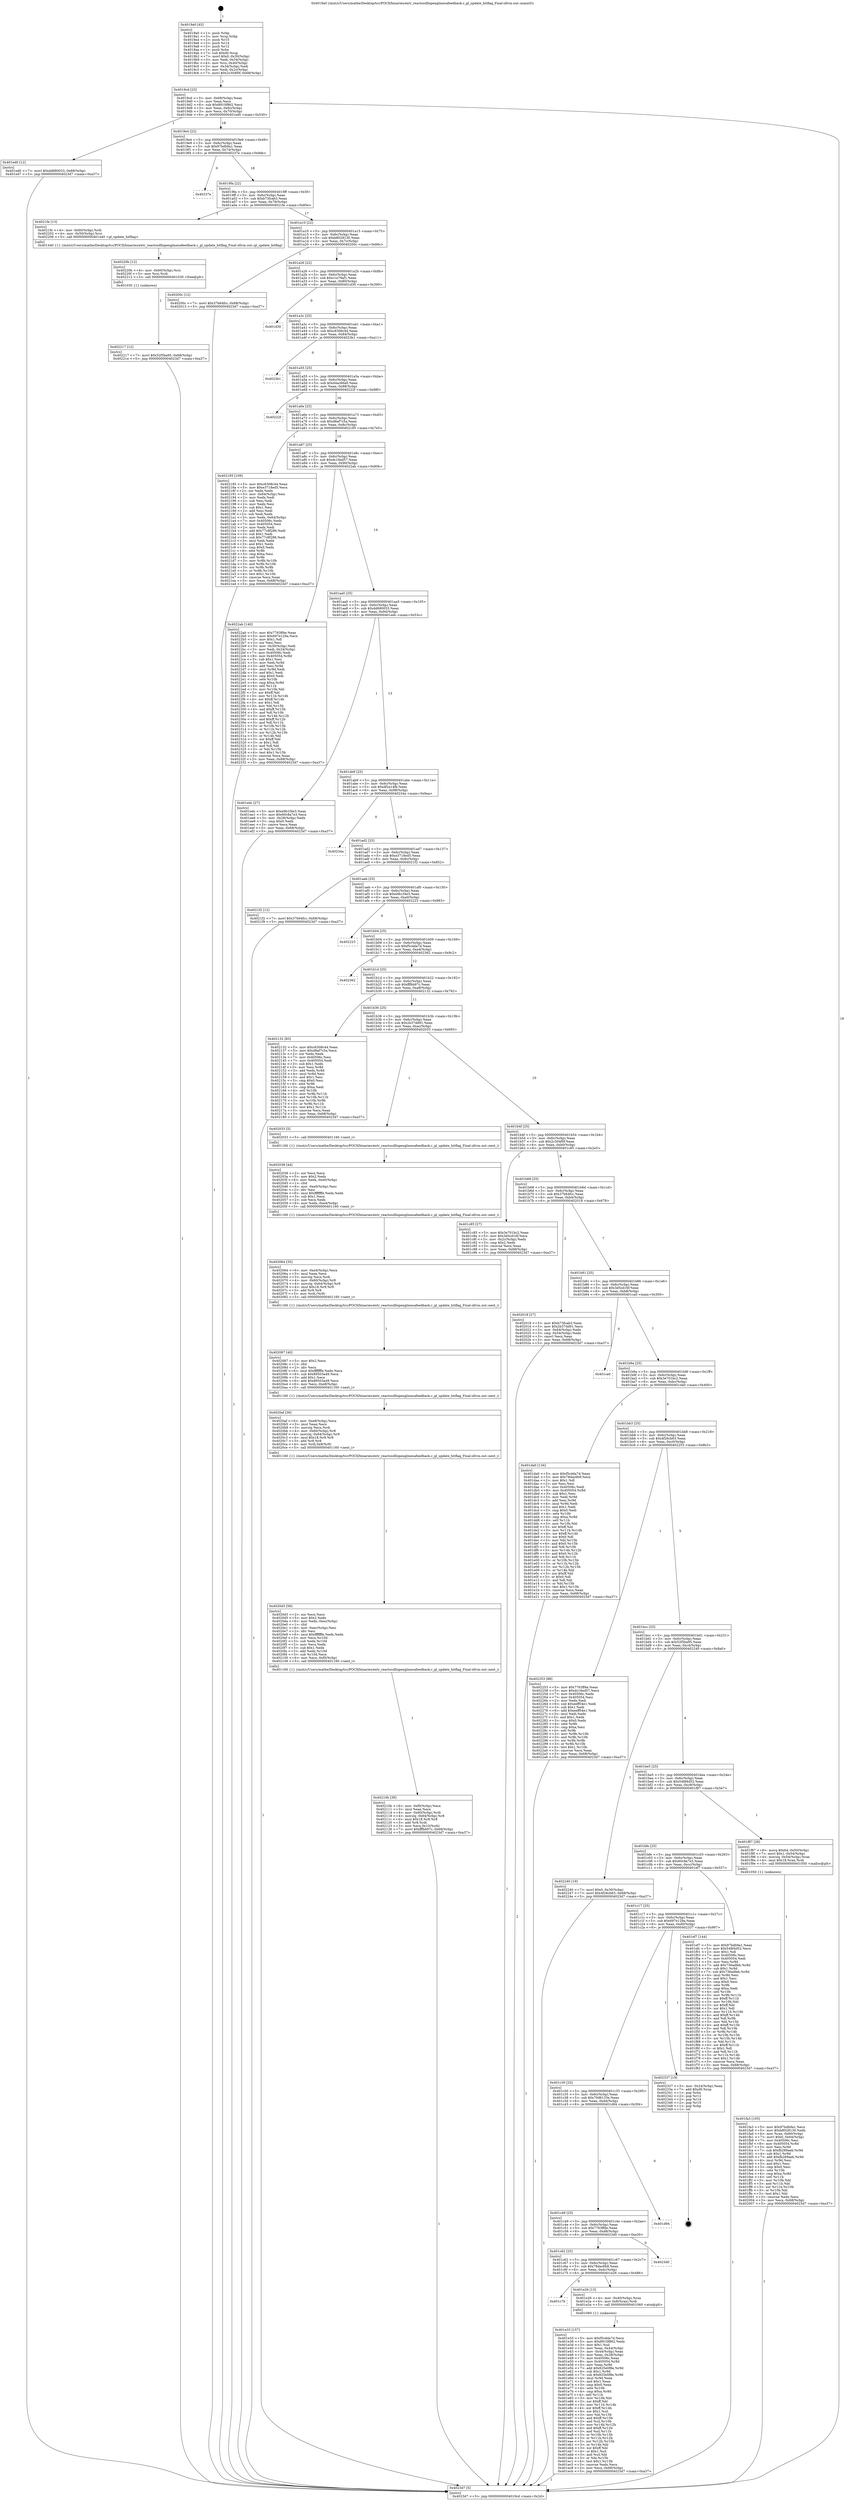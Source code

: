 digraph "0x4019a0" {
  label = "0x4019a0 (/mnt/c/Users/mathe/Desktop/tcc/POCII/binaries/extr_reactosdllopenglmesafeedback.c_gl_update_hitflag_Final-ollvm.out::main(0))"
  labelloc = "t"
  node[shape=record]

  Entry [label="",width=0.3,height=0.3,shape=circle,fillcolor=black,style=filled]
  "0x4019cd" [label="{
     0x4019cd [23]\l
     | [instrs]\l
     &nbsp;&nbsp;0x4019cd \<+3\>: mov -0x68(%rbp),%eax\l
     &nbsp;&nbsp;0x4019d0 \<+2\>: mov %eax,%ecx\l
     &nbsp;&nbsp;0x4019d2 \<+6\>: sub $0x8910f862,%ecx\l
     &nbsp;&nbsp;0x4019d8 \<+3\>: mov %eax,-0x6c(%rbp)\l
     &nbsp;&nbsp;0x4019db \<+3\>: mov %ecx,-0x70(%rbp)\l
     &nbsp;&nbsp;0x4019de \<+6\>: je 0000000000401ed0 \<main+0x530\>\l
  }"]
  "0x401ed0" [label="{
     0x401ed0 [12]\l
     | [instrs]\l
     &nbsp;&nbsp;0x401ed0 \<+7\>: movl $0xdd680033,-0x68(%rbp)\l
     &nbsp;&nbsp;0x401ed7 \<+5\>: jmp 00000000004023d7 \<main+0xa37\>\l
  }"]
  "0x4019e4" [label="{
     0x4019e4 [22]\l
     | [instrs]\l
     &nbsp;&nbsp;0x4019e4 \<+5\>: jmp 00000000004019e9 \<main+0x49\>\l
     &nbsp;&nbsp;0x4019e9 \<+3\>: mov -0x6c(%rbp),%eax\l
     &nbsp;&nbsp;0x4019ec \<+5\>: sub $0x97bdb9a1,%eax\l
     &nbsp;&nbsp;0x4019f1 \<+3\>: mov %eax,-0x74(%rbp)\l
     &nbsp;&nbsp;0x4019f4 \<+6\>: je 000000000040237e \<main+0x9de\>\l
  }"]
  Exit [label="",width=0.3,height=0.3,shape=circle,fillcolor=black,style=filled,peripheries=2]
  "0x40237e" [label="{
     0x40237e\l
  }", style=dashed]
  "0x4019fa" [label="{
     0x4019fa [22]\l
     | [instrs]\l
     &nbsp;&nbsp;0x4019fa \<+5\>: jmp 00000000004019ff \<main+0x5f\>\l
     &nbsp;&nbsp;0x4019ff \<+3\>: mov -0x6c(%rbp),%eax\l
     &nbsp;&nbsp;0x401a02 \<+5\>: sub $0xb73fcab3,%eax\l
     &nbsp;&nbsp;0x401a07 \<+3\>: mov %eax,-0x78(%rbp)\l
     &nbsp;&nbsp;0x401a0a \<+6\>: je 00000000004021fe \<main+0x85e\>\l
  }"]
  "0x402217" [label="{
     0x402217 [12]\l
     | [instrs]\l
     &nbsp;&nbsp;0x402217 \<+7\>: movl $0x52f5ba95,-0x68(%rbp)\l
     &nbsp;&nbsp;0x40221e \<+5\>: jmp 00000000004023d7 \<main+0xa37\>\l
  }"]
  "0x4021fe" [label="{
     0x4021fe [13]\l
     | [instrs]\l
     &nbsp;&nbsp;0x4021fe \<+4\>: mov -0x60(%rbp),%rdi\l
     &nbsp;&nbsp;0x402202 \<+4\>: mov -0x50(%rbp),%rsi\l
     &nbsp;&nbsp;0x402206 \<+5\>: call 0000000000401440 \<gl_update_hitflag\>\l
     | [calls]\l
     &nbsp;&nbsp;0x401440 \{1\} (/mnt/c/Users/mathe/Desktop/tcc/POCII/binaries/extr_reactosdllopenglmesafeedback.c_gl_update_hitflag_Final-ollvm.out::gl_update_hitflag)\l
  }"]
  "0x401a10" [label="{
     0x401a10 [22]\l
     | [instrs]\l
     &nbsp;&nbsp;0x401a10 \<+5\>: jmp 0000000000401a15 \<main+0x75\>\l
     &nbsp;&nbsp;0x401a15 \<+3\>: mov -0x6c(%rbp),%eax\l
     &nbsp;&nbsp;0x401a18 \<+5\>: sub $0xb8028130,%eax\l
     &nbsp;&nbsp;0x401a1d \<+3\>: mov %eax,-0x7c(%rbp)\l
     &nbsp;&nbsp;0x401a20 \<+6\>: je 000000000040200c \<main+0x66c\>\l
  }"]
  "0x40220b" [label="{
     0x40220b [12]\l
     | [instrs]\l
     &nbsp;&nbsp;0x40220b \<+4\>: mov -0x60(%rbp),%rsi\l
     &nbsp;&nbsp;0x40220f \<+3\>: mov %rsi,%rdi\l
     &nbsp;&nbsp;0x402212 \<+5\>: call 0000000000401030 \<free@plt\>\l
     | [calls]\l
     &nbsp;&nbsp;0x401030 \{1\} (unknown)\l
  }"]
  "0x40200c" [label="{
     0x40200c [12]\l
     | [instrs]\l
     &nbsp;&nbsp;0x40200c \<+7\>: movl $0x37b64fcc,-0x68(%rbp)\l
     &nbsp;&nbsp;0x402013 \<+5\>: jmp 00000000004023d7 \<main+0xa37\>\l
  }"]
  "0x401a26" [label="{
     0x401a26 [22]\l
     | [instrs]\l
     &nbsp;&nbsp;0x401a26 \<+5\>: jmp 0000000000401a2b \<main+0x8b\>\l
     &nbsp;&nbsp;0x401a2b \<+3\>: mov -0x6c(%rbp),%eax\l
     &nbsp;&nbsp;0x401a2e \<+5\>: sub $0xc1a79af1,%eax\l
     &nbsp;&nbsp;0x401a33 \<+3\>: mov %eax,-0x80(%rbp)\l
     &nbsp;&nbsp;0x401a36 \<+6\>: je 0000000000401d30 \<main+0x390\>\l
  }"]
  "0x40210b" [label="{
     0x40210b [39]\l
     | [instrs]\l
     &nbsp;&nbsp;0x40210b \<+6\>: mov -0xf0(%rbp),%ecx\l
     &nbsp;&nbsp;0x402111 \<+3\>: imul %eax,%ecx\l
     &nbsp;&nbsp;0x402114 \<+4\>: mov -0x60(%rbp),%rdi\l
     &nbsp;&nbsp;0x402118 \<+4\>: movslq -0x64(%rbp),%r8\l
     &nbsp;&nbsp;0x40211c \<+4\>: imul $0x18,%r8,%r8\l
     &nbsp;&nbsp;0x402120 \<+3\>: add %r8,%rdi\l
     &nbsp;&nbsp;0x402123 \<+3\>: mov %ecx,0x10(%rdi)\l
     &nbsp;&nbsp;0x402126 \<+7\>: movl $0xfffbb97c,-0x68(%rbp)\l
     &nbsp;&nbsp;0x40212d \<+5\>: jmp 00000000004023d7 \<main+0xa37\>\l
  }"]
  "0x401d30" [label="{
     0x401d30\l
  }", style=dashed]
  "0x401a3c" [label="{
     0x401a3c [25]\l
     | [instrs]\l
     &nbsp;&nbsp;0x401a3c \<+5\>: jmp 0000000000401a41 \<main+0xa1\>\l
     &nbsp;&nbsp;0x401a41 \<+3\>: mov -0x6c(%rbp),%eax\l
     &nbsp;&nbsp;0x401a44 \<+5\>: sub $0xc6308c44,%eax\l
     &nbsp;&nbsp;0x401a49 \<+6\>: mov %eax,-0x84(%rbp)\l
     &nbsp;&nbsp;0x401a4f \<+6\>: je 00000000004023b1 \<main+0xa11\>\l
  }"]
  "0x4020d3" [label="{
     0x4020d3 [56]\l
     | [instrs]\l
     &nbsp;&nbsp;0x4020d3 \<+2\>: xor %ecx,%ecx\l
     &nbsp;&nbsp;0x4020d5 \<+5\>: mov $0x2,%edx\l
     &nbsp;&nbsp;0x4020da \<+6\>: mov %edx,-0xec(%rbp)\l
     &nbsp;&nbsp;0x4020e0 \<+1\>: cltd\l
     &nbsp;&nbsp;0x4020e1 \<+6\>: mov -0xec(%rbp),%esi\l
     &nbsp;&nbsp;0x4020e7 \<+2\>: idiv %esi\l
     &nbsp;&nbsp;0x4020e9 \<+6\>: imul $0xfffffffe,%edx,%edx\l
     &nbsp;&nbsp;0x4020ef \<+3\>: mov %ecx,%r10d\l
     &nbsp;&nbsp;0x4020f2 \<+3\>: sub %edx,%r10d\l
     &nbsp;&nbsp;0x4020f5 \<+2\>: mov %ecx,%edx\l
     &nbsp;&nbsp;0x4020f7 \<+3\>: sub $0x1,%edx\l
     &nbsp;&nbsp;0x4020fa \<+3\>: add %edx,%r10d\l
     &nbsp;&nbsp;0x4020fd \<+3\>: sub %r10d,%ecx\l
     &nbsp;&nbsp;0x402100 \<+6\>: mov %ecx,-0xf0(%rbp)\l
     &nbsp;&nbsp;0x402106 \<+5\>: call 0000000000401160 \<next_i\>\l
     | [calls]\l
     &nbsp;&nbsp;0x401160 \{1\} (/mnt/c/Users/mathe/Desktop/tcc/POCII/binaries/extr_reactosdllopenglmesafeedback.c_gl_update_hitflag_Final-ollvm.out::next_i)\l
  }"]
  "0x4023b1" [label="{
     0x4023b1\l
  }", style=dashed]
  "0x401a55" [label="{
     0x401a55 [25]\l
     | [instrs]\l
     &nbsp;&nbsp;0x401a55 \<+5\>: jmp 0000000000401a5a \<main+0xba\>\l
     &nbsp;&nbsp;0x401a5a \<+3\>: mov -0x6c(%rbp),%eax\l
     &nbsp;&nbsp;0x401a5d \<+5\>: sub $0xd4ac66a9,%eax\l
     &nbsp;&nbsp;0x401a62 \<+6\>: mov %eax,-0x88(%rbp)\l
     &nbsp;&nbsp;0x401a68 \<+6\>: je 000000000040222f \<main+0x88f\>\l
  }"]
  "0x4020af" [label="{
     0x4020af [36]\l
     | [instrs]\l
     &nbsp;&nbsp;0x4020af \<+6\>: mov -0xe8(%rbp),%ecx\l
     &nbsp;&nbsp;0x4020b5 \<+3\>: imul %eax,%ecx\l
     &nbsp;&nbsp;0x4020b8 \<+3\>: movslq %ecx,%rdi\l
     &nbsp;&nbsp;0x4020bb \<+4\>: mov -0x60(%rbp),%r8\l
     &nbsp;&nbsp;0x4020bf \<+4\>: movslq -0x64(%rbp),%r9\l
     &nbsp;&nbsp;0x4020c3 \<+4\>: imul $0x18,%r9,%r9\l
     &nbsp;&nbsp;0x4020c7 \<+3\>: add %r9,%r8\l
     &nbsp;&nbsp;0x4020ca \<+4\>: mov %rdi,0x8(%r8)\l
     &nbsp;&nbsp;0x4020ce \<+5\>: call 0000000000401160 \<next_i\>\l
     | [calls]\l
     &nbsp;&nbsp;0x401160 \{1\} (/mnt/c/Users/mathe/Desktop/tcc/POCII/binaries/extr_reactosdllopenglmesafeedback.c_gl_update_hitflag_Final-ollvm.out::next_i)\l
  }"]
  "0x40222f" [label="{
     0x40222f\l
  }", style=dashed]
  "0x401a6e" [label="{
     0x401a6e [25]\l
     | [instrs]\l
     &nbsp;&nbsp;0x401a6e \<+5\>: jmp 0000000000401a73 \<main+0xd3\>\l
     &nbsp;&nbsp;0x401a73 \<+3\>: mov -0x6c(%rbp),%eax\l
     &nbsp;&nbsp;0x401a76 \<+5\>: sub $0xd8af7c5a,%eax\l
     &nbsp;&nbsp;0x401a7b \<+6\>: mov %eax,-0x8c(%rbp)\l
     &nbsp;&nbsp;0x401a81 \<+6\>: je 0000000000402185 \<main+0x7e5\>\l
  }"]
  "0x402087" [label="{
     0x402087 [40]\l
     | [instrs]\l
     &nbsp;&nbsp;0x402087 \<+5\>: mov $0x2,%ecx\l
     &nbsp;&nbsp;0x40208c \<+1\>: cltd\l
     &nbsp;&nbsp;0x40208d \<+2\>: idiv %ecx\l
     &nbsp;&nbsp;0x40208f \<+6\>: imul $0xfffffffe,%edx,%ecx\l
     &nbsp;&nbsp;0x402095 \<+6\>: sub $0x89503a49,%ecx\l
     &nbsp;&nbsp;0x40209b \<+3\>: add $0x1,%ecx\l
     &nbsp;&nbsp;0x40209e \<+6\>: add $0x89503a49,%ecx\l
     &nbsp;&nbsp;0x4020a4 \<+6\>: mov %ecx,-0xe8(%rbp)\l
     &nbsp;&nbsp;0x4020aa \<+5\>: call 0000000000401160 \<next_i\>\l
     | [calls]\l
     &nbsp;&nbsp;0x401160 \{1\} (/mnt/c/Users/mathe/Desktop/tcc/POCII/binaries/extr_reactosdllopenglmesafeedback.c_gl_update_hitflag_Final-ollvm.out::next_i)\l
  }"]
  "0x402185" [label="{
     0x402185 [109]\l
     | [instrs]\l
     &nbsp;&nbsp;0x402185 \<+5\>: mov $0xc6308c44,%eax\l
     &nbsp;&nbsp;0x40218a \<+5\>: mov $0xe3718ed5,%ecx\l
     &nbsp;&nbsp;0x40218f \<+2\>: xor %edx,%edx\l
     &nbsp;&nbsp;0x402191 \<+3\>: mov -0x64(%rbp),%esi\l
     &nbsp;&nbsp;0x402194 \<+2\>: mov %edx,%edi\l
     &nbsp;&nbsp;0x402196 \<+2\>: sub %esi,%edi\l
     &nbsp;&nbsp;0x402198 \<+2\>: mov %edx,%esi\l
     &nbsp;&nbsp;0x40219a \<+3\>: sub $0x1,%esi\l
     &nbsp;&nbsp;0x40219d \<+2\>: add %esi,%edi\l
     &nbsp;&nbsp;0x40219f \<+2\>: sub %edi,%edx\l
     &nbsp;&nbsp;0x4021a1 \<+3\>: mov %edx,-0x64(%rbp)\l
     &nbsp;&nbsp;0x4021a4 \<+7\>: mov 0x40506c,%edx\l
     &nbsp;&nbsp;0x4021ab \<+7\>: mov 0x405054,%esi\l
     &nbsp;&nbsp;0x4021b2 \<+2\>: mov %edx,%edi\l
     &nbsp;&nbsp;0x4021b4 \<+6\>: add $0x77c8f286,%edi\l
     &nbsp;&nbsp;0x4021ba \<+3\>: sub $0x1,%edi\l
     &nbsp;&nbsp;0x4021bd \<+6\>: sub $0x77c8f286,%edi\l
     &nbsp;&nbsp;0x4021c3 \<+3\>: imul %edi,%edx\l
     &nbsp;&nbsp;0x4021c6 \<+3\>: and $0x1,%edx\l
     &nbsp;&nbsp;0x4021c9 \<+3\>: cmp $0x0,%edx\l
     &nbsp;&nbsp;0x4021cc \<+4\>: sete %r8b\l
     &nbsp;&nbsp;0x4021d0 \<+3\>: cmp $0xa,%esi\l
     &nbsp;&nbsp;0x4021d3 \<+4\>: setl %r9b\l
     &nbsp;&nbsp;0x4021d7 \<+3\>: mov %r8b,%r10b\l
     &nbsp;&nbsp;0x4021da \<+3\>: and %r9b,%r10b\l
     &nbsp;&nbsp;0x4021dd \<+3\>: xor %r9b,%r8b\l
     &nbsp;&nbsp;0x4021e0 \<+3\>: or %r8b,%r10b\l
     &nbsp;&nbsp;0x4021e3 \<+4\>: test $0x1,%r10b\l
     &nbsp;&nbsp;0x4021e7 \<+3\>: cmovne %ecx,%eax\l
     &nbsp;&nbsp;0x4021ea \<+3\>: mov %eax,-0x68(%rbp)\l
     &nbsp;&nbsp;0x4021ed \<+5\>: jmp 00000000004023d7 \<main+0xa37\>\l
  }"]
  "0x401a87" [label="{
     0x401a87 [25]\l
     | [instrs]\l
     &nbsp;&nbsp;0x401a87 \<+5\>: jmp 0000000000401a8c \<main+0xec\>\l
     &nbsp;&nbsp;0x401a8c \<+3\>: mov -0x6c(%rbp),%eax\l
     &nbsp;&nbsp;0x401a8f \<+5\>: sub $0xdc16ed57,%eax\l
     &nbsp;&nbsp;0x401a94 \<+6\>: mov %eax,-0x90(%rbp)\l
     &nbsp;&nbsp;0x401a9a \<+6\>: je 00000000004022ab \<main+0x90b\>\l
  }"]
  "0x402064" [label="{
     0x402064 [35]\l
     | [instrs]\l
     &nbsp;&nbsp;0x402064 \<+6\>: mov -0xe4(%rbp),%ecx\l
     &nbsp;&nbsp;0x40206a \<+3\>: imul %eax,%ecx\l
     &nbsp;&nbsp;0x40206d \<+3\>: movslq %ecx,%rdi\l
     &nbsp;&nbsp;0x402070 \<+4\>: mov -0x60(%rbp),%r8\l
     &nbsp;&nbsp;0x402074 \<+4\>: movslq -0x64(%rbp),%r9\l
     &nbsp;&nbsp;0x402078 \<+4\>: imul $0x18,%r9,%r9\l
     &nbsp;&nbsp;0x40207c \<+3\>: add %r9,%r8\l
     &nbsp;&nbsp;0x40207f \<+3\>: mov %rdi,(%r8)\l
     &nbsp;&nbsp;0x402082 \<+5\>: call 0000000000401160 \<next_i\>\l
     | [calls]\l
     &nbsp;&nbsp;0x401160 \{1\} (/mnt/c/Users/mathe/Desktop/tcc/POCII/binaries/extr_reactosdllopenglmesafeedback.c_gl_update_hitflag_Final-ollvm.out::next_i)\l
  }"]
  "0x4022ab" [label="{
     0x4022ab [140]\l
     | [instrs]\l
     &nbsp;&nbsp;0x4022ab \<+5\>: mov $0x7763ff4e,%eax\l
     &nbsp;&nbsp;0x4022b0 \<+5\>: mov $0x697e129a,%ecx\l
     &nbsp;&nbsp;0x4022b5 \<+2\>: mov $0x1,%dl\l
     &nbsp;&nbsp;0x4022b7 \<+2\>: xor %esi,%esi\l
     &nbsp;&nbsp;0x4022b9 \<+3\>: mov -0x30(%rbp),%edi\l
     &nbsp;&nbsp;0x4022bc \<+3\>: mov %edi,-0x24(%rbp)\l
     &nbsp;&nbsp;0x4022bf \<+7\>: mov 0x40506c,%edi\l
     &nbsp;&nbsp;0x4022c6 \<+8\>: mov 0x405054,%r8d\l
     &nbsp;&nbsp;0x4022ce \<+3\>: sub $0x1,%esi\l
     &nbsp;&nbsp;0x4022d1 \<+3\>: mov %edi,%r9d\l
     &nbsp;&nbsp;0x4022d4 \<+3\>: add %esi,%r9d\l
     &nbsp;&nbsp;0x4022d7 \<+4\>: imul %r9d,%edi\l
     &nbsp;&nbsp;0x4022db \<+3\>: and $0x1,%edi\l
     &nbsp;&nbsp;0x4022de \<+3\>: cmp $0x0,%edi\l
     &nbsp;&nbsp;0x4022e1 \<+4\>: sete %r10b\l
     &nbsp;&nbsp;0x4022e5 \<+4\>: cmp $0xa,%r8d\l
     &nbsp;&nbsp;0x4022e9 \<+4\>: setl %r11b\l
     &nbsp;&nbsp;0x4022ed \<+3\>: mov %r10b,%bl\l
     &nbsp;&nbsp;0x4022f0 \<+3\>: xor $0xff,%bl\l
     &nbsp;&nbsp;0x4022f3 \<+3\>: mov %r11b,%r14b\l
     &nbsp;&nbsp;0x4022f6 \<+4\>: xor $0xff,%r14b\l
     &nbsp;&nbsp;0x4022fa \<+3\>: xor $0x1,%dl\l
     &nbsp;&nbsp;0x4022fd \<+3\>: mov %bl,%r15b\l
     &nbsp;&nbsp;0x402300 \<+4\>: and $0xff,%r15b\l
     &nbsp;&nbsp;0x402304 \<+3\>: and %dl,%r10b\l
     &nbsp;&nbsp;0x402307 \<+3\>: mov %r14b,%r12b\l
     &nbsp;&nbsp;0x40230a \<+4\>: and $0xff,%r12b\l
     &nbsp;&nbsp;0x40230e \<+3\>: and %dl,%r11b\l
     &nbsp;&nbsp;0x402311 \<+3\>: or %r10b,%r15b\l
     &nbsp;&nbsp;0x402314 \<+3\>: or %r11b,%r12b\l
     &nbsp;&nbsp;0x402317 \<+3\>: xor %r12b,%r15b\l
     &nbsp;&nbsp;0x40231a \<+3\>: or %r14b,%bl\l
     &nbsp;&nbsp;0x40231d \<+3\>: xor $0xff,%bl\l
     &nbsp;&nbsp;0x402320 \<+3\>: or $0x1,%dl\l
     &nbsp;&nbsp;0x402323 \<+2\>: and %dl,%bl\l
     &nbsp;&nbsp;0x402325 \<+3\>: or %bl,%r15b\l
     &nbsp;&nbsp;0x402328 \<+4\>: test $0x1,%r15b\l
     &nbsp;&nbsp;0x40232c \<+3\>: cmovne %ecx,%eax\l
     &nbsp;&nbsp;0x40232f \<+3\>: mov %eax,-0x68(%rbp)\l
     &nbsp;&nbsp;0x402332 \<+5\>: jmp 00000000004023d7 \<main+0xa37\>\l
  }"]
  "0x401aa0" [label="{
     0x401aa0 [25]\l
     | [instrs]\l
     &nbsp;&nbsp;0x401aa0 \<+5\>: jmp 0000000000401aa5 \<main+0x105\>\l
     &nbsp;&nbsp;0x401aa5 \<+3\>: mov -0x6c(%rbp),%eax\l
     &nbsp;&nbsp;0x401aa8 \<+5\>: sub $0xdd680033,%eax\l
     &nbsp;&nbsp;0x401aad \<+6\>: mov %eax,-0x94(%rbp)\l
     &nbsp;&nbsp;0x401ab3 \<+6\>: je 0000000000401edc \<main+0x53c\>\l
  }"]
  "0x402038" [label="{
     0x402038 [44]\l
     | [instrs]\l
     &nbsp;&nbsp;0x402038 \<+2\>: xor %ecx,%ecx\l
     &nbsp;&nbsp;0x40203a \<+5\>: mov $0x2,%edx\l
     &nbsp;&nbsp;0x40203f \<+6\>: mov %edx,-0xe0(%rbp)\l
     &nbsp;&nbsp;0x402045 \<+1\>: cltd\l
     &nbsp;&nbsp;0x402046 \<+6\>: mov -0xe0(%rbp),%esi\l
     &nbsp;&nbsp;0x40204c \<+2\>: idiv %esi\l
     &nbsp;&nbsp;0x40204e \<+6\>: imul $0xfffffffe,%edx,%edx\l
     &nbsp;&nbsp;0x402054 \<+3\>: sub $0x1,%ecx\l
     &nbsp;&nbsp;0x402057 \<+2\>: sub %ecx,%edx\l
     &nbsp;&nbsp;0x402059 \<+6\>: mov %edx,-0xe4(%rbp)\l
     &nbsp;&nbsp;0x40205f \<+5\>: call 0000000000401160 \<next_i\>\l
     | [calls]\l
     &nbsp;&nbsp;0x401160 \{1\} (/mnt/c/Users/mathe/Desktop/tcc/POCII/binaries/extr_reactosdllopenglmesafeedback.c_gl_update_hitflag_Final-ollvm.out::next_i)\l
  }"]
  "0x401edc" [label="{
     0x401edc [27]\l
     | [instrs]\l
     &nbsp;&nbsp;0x401edc \<+5\>: mov $0xe9b1f4e3,%eax\l
     &nbsp;&nbsp;0x401ee1 \<+5\>: mov $0x60c8a7e3,%ecx\l
     &nbsp;&nbsp;0x401ee6 \<+3\>: mov -0x28(%rbp),%edx\l
     &nbsp;&nbsp;0x401ee9 \<+3\>: cmp $0x0,%edx\l
     &nbsp;&nbsp;0x401eec \<+3\>: cmove %ecx,%eax\l
     &nbsp;&nbsp;0x401eef \<+3\>: mov %eax,-0x68(%rbp)\l
     &nbsp;&nbsp;0x401ef2 \<+5\>: jmp 00000000004023d7 \<main+0xa37\>\l
  }"]
  "0x401ab9" [label="{
     0x401ab9 [25]\l
     | [instrs]\l
     &nbsp;&nbsp;0x401ab9 \<+5\>: jmp 0000000000401abe \<main+0x11e\>\l
     &nbsp;&nbsp;0x401abe \<+3\>: mov -0x6c(%rbp),%eax\l
     &nbsp;&nbsp;0x401ac1 \<+5\>: sub $0xdf2a14fb,%eax\l
     &nbsp;&nbsp;0x401ac6 \<+6\>: mov %eax,-0x98(%rbp)\l
     &nbsp;&nbsp;0x401acc \<+6\>: je 000000000040234a \<main+0x9aa\>\l
  }"]
  "0x401fa3" [label="{
     0x401fa3 [105]\l
     | [instrs]\l
     &nbsp;&nbsp;0x401fa3 \<+5\>: mov $0x97bdb9a1,%ecx\l
     &nbsp;&nbsp;0x401fa8 \<+5\>: mov $0xb8028130,%edx\l
     &nbsp;&nbsp;0x401fad \<+4\>: mov %rax,-0x60(%rbp)\l
     &nbsp;&nbsp;0x401fb1 \<+7\>: movl $0x0,-0x64(%rbp)\l
     &nbsp;&nbsp;0x401fb8 \<+7\>: mov 0x40506c,%esi\l
     &nbsp;&nbsp;0x401fbf \<+8\>: mov 0x405054,%r8d\l
     &nbsp;&nbsp;0x401fc7 \<+3\>: mov %esi,%r9d\l
     &nbsp;&nbsp;0x401fca \<+7\>: sub $0xfb289aeb,%r9d\l
     &nbsp;&nbsp;0x401fd1 \<+4\>: sub $0x1,%r9d\l
     &nbsp;&nbsp;0x401fd5 \<+7\>: add $0xfb289aeb,%r9d\l
     &nbsp;&nbsp;0x401fdc \<+4\>: imul %r9d,%esi\l
     &nbsp;&nbsp;0x401fe0 \<+3\>: and $0x1,%esi\l
     &nbsp;&nbsp;0x401fe3 \<+3\>: cmp $0x0,%esi\l
     &nbsp;&nbsp;0x401fe6 \<+4\>: sete %r10b\l
     &nbsp;&nbsp;0x401fea \<+4\>: cmp $0xa,%r8d\l
     &nbsp;&nbsp;0x401fee \<+4\>: setl %r11b\l
     &nbsp;&nbsp;0x401ff2 \<+3\>: mov %r10b,%bl\l
     &nbsp;&nbsp;0x401ff5 \<+3\>: and %r11b,%bl\l
     &nbsp;&nbsp;0x401ff8 \<+3\>: xor %r11b,%r10b\l
     &nbsp;&nbsp;0x401ffb \<+3\>: or %r10b,%bl\l
     &nbsp;&nbsp;0x401ffe \<+3\>: test $0x1,%bl\l
     &nbsp;&nbsp;0x402001 \<+3\>: cmovne %edx,%ecx\l
     &nbsp;&nbsp;0x402004 \<+3\>: mov %ecx,-0x68(%rbp)\l
     &nbsp;&nbsp;0x402007 \<+5\>: jmp 00000000004023d7 \<main+0xa37\>\l
  }"]
  "0x40234a" [label="{
     0x40234a\l
  }", style=dashed]
  "0x401ad2" [label="{
     0x401ad2 [25]\l
     | [instrs]\l
     &nbsp;&nbsp;0x401ad2 \<+5\>: jmp 0000000000401ad7 \<main+0x137\>\l
     &nbsp;&nbsp;0x401ad7 \<+3\>: mov -0x6c(%rbp),%eax\l
     &nbsp;&nbsp;0x401ada \<+5\>: sub $0xe3718ed5,%eax\l
     &nbsp;&nbsp;0x401adf \<+6\>: mov %eax,-0x9c(%rbp)\l
     &nbsp;&nbsp;0x401ae5 \<+6\>: je 00000000004021f2 \<main+0x852\>\l
  }"]
  "0x401e33" [label="{
     0x401e33 [157]\l
     | [instrs]\l
     &nbsp;&nbsp;0x401e33 \<+5\>: mov $0xf5cdda7d,%ecx\l
     &nbsp;&nbsp;0x401e38 \<+5\>: mov $0x8910f862,%edx\l
     &nbsp;&nbsp;0x401e3d \<+3\>: mov $0x1,%sil\l
     &nbsp;&nbsp;0x401e40 \<+3\>: mov %eax,-0x44(%rbp)\l
     &nbsp;&nbsp;0x401e43 \<+3\>: mov -0x44(%rbp),%eax\l
     &nbsp;&nbsp;0x401e46 \<+3\>: mov %eax,-0x28(%rbp)\l
     &nbsp;&nbsp;0x401e49 \<+7\>: mov 0x40506c,%eax\l
     &nbsp;&nbsp;0x401e50 \<+8\>: mov 0x405054,%r8d\l
     &nbsp;&nbsp;0x401e58 \<+3\>: mov %eax,%r9d\l
     &nbsp;&nbsp;0x401e5b \<+7\>: add $0x825e0f8e,%r9d\l
     &nbsp;&nbsp;0x401e62 \<+4\>: sub $0x1,%r9d\l
     &nbsp;&nbsp;0x401e66 \<+7\>: sub $0x825e0f8e,%r9d\l
     &nbsp;&nbsp;0x401e6d \<+4\>: imul %r9d,%eax\l
     &nbsp;&nbsp;0x401e71 \<+3\>: and $0x1,%eax\l
     &nbsp;&nbsp;0x401e74 \<+3\>: cmp $0x0,%eax\l
     &nbsp;&nbsp;0x401e77 \<+4\>: sete %r10b\l
     &nbsp;&nbsp;0x401e7b \<+4\>: cmp $0xa,%r8d\l
     &nbsp;&nbsp;0x401e7f \<+4\>: setl %r11b\l
     &nbsp;&nbsp;0x401e83 \<+3\>: mov %r10b,%bl\l
     &nbsp;&nbsp;0x401e86 \<+3\>: xor $0xff,%bl\l
     &nbsp;&nbsp;0x401e89 \<+3\>: mov %r11b,%r14b\l
     &nbsp;&nbsp;0x401e8c \<+4\>: xor $0xff,%r14b\l
     &nbsp;&nbsp;0x401e90 \<+4\>: xor $0x1,%sil\l
     &nbsp;&nbsp;0x401e94 \<+3\>: mov %bl,%r15b\l
     &nbsp;&nbsp;0x401e97 \<+4\>: and $0xff,%r15b\l
     &nbsp;&nbsp;0x401e9b \<+3\>: and %sil,%r10b\l
     &nbsp;&nbsp;0x401e9e \<+3\>: mov %r14b,%r12b\l
     &nbsp;&nbsp;0x401ea1 \<+4\>: and $0xff,%r12b\l
     &nbsp;&nbsp;0x401ea5 \<+3\>: and %sil,%r11b\l
     &nbsp;&nbsp;0x401ea8 \<+3\>: or %r10b,%r15b\l
     &nbsp;&nbsp;0x401eab \<+3\>: or %r11b,%r12b\l
     &nbsp;&nbsp;0x401eae \<+3\>: xor %r12b,%r15b\l
     &nbsp;&nbsp;0x401eb1 \<+3\>: or %r14b,%bl\l
     &nbsp;&nbsp;0x401eb4 \<+3\>: xor $0xff,%bl\l
     &nbsp;&nbsp;0x401eb7 \<+4\>: or $0x1,%sil\l
     &nbsp;&nbsp;0x401ebb \<+3\>: and %sil,%bl\l
     &nbsp;&nbsp;0x401ebe \<+3\>: or %bl,%r15b\l
     &nbsp;&nbsp;0x401ec1 \<+4\>: test $0x1,%r15b\l
     &nbsp;&nbsp;0x401ec5 \<+3\>: cmovne %edx,%ecx\l
     &nbsp;&nbsp;0x401ec8 \<+3\>: mov %ecx,-0x68(%rbp)\l
     &nbsp;&nbsp;0x401ecb \<+5\>: jmp 00000000004023d7 \<main+0xa37\>\l
  }"]
  "0x4021f2" [label="{
     0x4021f2 [12]\l
     | [instrs]\l
     &nbsp;&nbsp;0x4021f2 \<+7\>: movl $0x37b64fcc,-0x68(%rbp)\l
     &nbsp;&nbsp;0x4021f9 \<+5\>: jmp 00000000004023d7 \<main+0xa37\>\l
  }"]
  "0x401aeb" [label="{
     0x401aeb [25]\l
     | [instrs]\l
     &nbsp;&nbsp;0x401aeb \<+5\>: jmp 0000000000401af0 \<main+0x150\>\l
     &nbsp;&nbsp;0x401af0 \<+3\>: mov -0x6c(%rbp),%eax\l
     &nbsp;&nbsp;0x401af3 \<+5\>: sub $0xe9b1f4e3,%eax\l
     &nbsp;&nbsp;0x401af8 \<+6\>: mov %eax,-0xa0(%rbp)\l
     &nbsp;&nbsp;0x401afe \<+6\>: je 0000000000402223 \<main+0x883\>\l
  }"]
  "0x401c7b" [label="{
     0x401c7b\l
  }", style=dashed]
  "0x402223" [label="{
     0x402223\l
  }", style=dashed]
  "0x401b04" [label="{
     0x401b04 [25]\l
     | [instrs]\l
     &nbsp;&nbsp;0x401b04 \<+5\>: jmp 0000000000401b09 \<main+0x169\>\l
     &nbsp;&nbsp;0x401b09 \<+3\>: mov -0x6c(%rbp),%eax\l
     &nbsp;&nbsp;0x401b0c \<+5\>: sub $0xf5cdda7d,%eax\l
     &nbsp;&nbsp;0x401b11 \<+6\>: mov %eax,-0xa4(%rbp)\l
     &nbsp;&nbsp;0x401b17 \<+6\>: je 0000000000402362 \<main+0x9c2\>\l
  }"]
  "0x401e26" [label="{
     0x401e26 [13]\l
     | [instrs]\l
     &nbsp;&nbsp;0x401e26 \<+4\>: mov -0x40(%rbp),%rax\l
     &nbsp;&nbsp;0x401e2a \<+4\>: mov 0x8(%rax),%rdi\l
     &nbsp;&nbsp;0x401e2e \<+5\>: call 0000000000401060 \<atoi@plt\>\l
     | [calls]\l
     &nbsp;&nbsp;0x401060 \{1\} (unknown)\l
  }"]
  "0x402362" [label="{
     0x402362\l
  }", style=dashed]
  "0x401b1d" [label="{
     0x401b1d [25]\l
     | [instrs]\l
     &nbsp;&nbsp;0x401b1d \<+5\>: jmp 0000000000401b22 \<main+0x182\>\l
     &nbsp;&nbsp;0x401b22 \<+3\>: mov -0x6c(%rbp),%eax\l
     &nbsp;&nbsp;0x401b25 \<+5\>: sub $0xfffbb97c,%eax\l
     &nbsp;&nbsp;0x401b2a \<+6\>: mov %eax,-0xa8(%rbp)\l
     &nbsp;&nbsp;0x401b30 \<+6\>: je 0000000000402132 \<main+0x792\>\l
  }"]
  "0x401c62" [label="{
     0x401c62 [25]\l
     | [instrs]\l
     &nbsp;&nbsp;0x401c62 \<+5\>: jmp 0000000000401c67 \<main+0x2c7\>\l
     &nbsp;&nbsp;0x401c67 \<+3\>: mov -0x6c(%rbp),%eax\l
     &nbsp;&nbsp;0x401c6a \<+5\>: sub $0x78dac6b9,%eax\l
     &nbsp;&nbsp;0x401c6f \<+6\>: mov %eax,-0xdc(%rbp)\l
     &nbsp;&nbsp;0x401c75 \<+6\>: je 0000000000401e26 \<main+0x486\>\l
  }"]
  "0x402132" [label="{
     0x402132 [83]\l
     | [instrs]\l
     &nbsp;&nbsp;0x402132 \<+5\>: mov $0xc6308c44,%eax\l
     &nbsp;&nbsp;0x402137 \<+5\>: mov $0xd8af7c5a,%ecx\l
     &nbsp;&nbsp;0x40213c \<+2\>: xor %edx,%edx\l
     &nbsp;&nbsp;0x40213e \<+7\>: mov 0x40506c,%esi\l
     &nbsp;&nbsp;0x402145 \<+7\>: mov 0x405054,%edi\l
     &nbsp;&nbsp;0x40214c \<+3\>: sub $0x1,%edx\l
     &nbsp;&nbsp;0x40214f \<+3\>: mov %esi,%r8d\l
     &nbsp;&nbsp;0x402152 \<+3\>: add %edx,%r8d\l
     &nbsp;&nbsp;0x402155 \<+4\>: imul %r8d,%esi\l
     &nbsp;&nbsp;0x402159 \<+3\>: and $0x1,%esi\l
     &nbsp;&nbsp;0x40215c \<+3\>: cmp $0x0,%esi\l
     &nbsp;&nbsp;0x40215f \<+4\>: sete %r9b\l
     &nbsp;&nbsp;0x402163 \<+3\>: cmp $0xa,%edi\l
     &nbsp;&nbsp;0x402166 \<+4\>: setl %r10b\l
     &nbsp;&nbsp;0x40216a \<+3\>: mov %r9b,%r11b\l
     &nbsp;&nbsp;0x40216d \<+3\>: and %r10b,%r11b\l
     &nbsp;&nbsp;0x402170 \<+3\>: xor %r10b,%r9b\l
     &nbsp;&nbsp;0x402173 \<+3\>: or %r9b,%r11b\l
     &nbsp;&nbsp;0x402176 \<+4\>: test $0x1,%r11b\l
     &nbsp;&nbsp;0x40217a \<+3\>: cmovne %ecx,%eax\l
     &nbsp;&nbsp;0x40217d \<+3\>: mov %eax,-0x68(%rbp)\l
     &nbsp;&nbsp;0x402180 \<+5\>: jmp 00000000004023d7 \<main+0xa37\>\l
  }"]
  "0x401b36" [label="{
     0x401b36 [25]\l
     | [instrs]\l
     &nbsp;&nbsp;0x401b36 \<+5\>: jmp 0000000000401b3b \<main+0x19b\>\l
     &nbsp;&nbsp;0x401b3b \<+3\>: mov -0x6c(%rbp),%eax\l
     &nbsp;&nbsp;0x401b3e \<+5\>: sub $0x2b37dd91,%eax\l
     &nbsp;&nbsp;0x401b43 \<+6\>: mov %eax,-0xac(%rbp)\l
     &nbsp;&nbsp;0x401b49 \<+6\>: je 0000000000402033 \<main+0x693\>\l
  }"]
  "0x4023d0" [label="{
     0x4023d0\l
  }", style=dashed]
  "0x402033" [label="{
     0x402033 [5]\l
     | [instrs]\l
     &nbsp;&nbsp;0x402033 \<+5\>: call 0000000000401160 \<next_i\>\l
     | [calls]\l
     &nbsp;&nbsp;0x401160 \{1\} (/mnt/c/Users/mathe/Desktop/tcc/POCII/binaries/extr_reactosdllopenglmesafeedback.c_gl_update_hitflag_Final-ollvm.out::next_i)\l
  }"]
  "0x401b4f" [label="{
     0x401b4f [25]\l
     | [instrs]\l
     &nbsp;&nbsp;0x401b4f \<+5\>: jmp 0000000000401b54 \<main+0x1b4\>\l
     &nbsp;&nbsp;0x401b54 \<+3\>: mov -0x6c(%rbp),%eax\l
     &nbsp;&nbsp;0x401b57 \<+5\>: sub $0x2c304f0f,%eax\l
     &nbsp;&nbsp;0x401b5c \<+6\>: mov %eax,-0xb0(%rbp)\l
     &nbsp;&nbsp;0x401b62 \<+6\>: je 0000000000401c85 \<main+0x2e5\>\l
  }"]
  "0x401c49" [label="{
     0x401c49 [25]\l
     | [instrs]\l
     &nbsp;&nbsp;0x401c49 \<+5\>: jmp 0000000000401c4e \<main+0x2ae\>\l
     &nbsp;&nbsp;0x401c4e \<+3\>: mov -0x6c(%rbp),%eax\l
     &nbsp;&nbsp;0x401c51 \<+5\>: sub $0x7763ff4e,%eax\l
     &nbsp;&nbsp;0x401c56 \<+6\>: mov %eax,-0xd8(%rbp)\l
     &nbsp;&nbsp;0x401c5c \<+6\>: je 00000000004023d0 \<main+0xa30\>\l
  }"]
  "0x401c85" [label="{
     0x401c85 [27]\l
     | [instrs]\l
     &nbsp;&nbsp;0x401c85 \<+5\>: mov $0x3e701bc2,%eax\l
     &nbsp;&nbsp;0x401c8a \<+5\>: mov $0x3d5cd16f,%ecx\l
     &nbsp;&nbsp;0x401c8f \<+3\>: mov -0x2c(%rbp),%edx\l
     &nbsp;&nbsp;0x401c92 \<+3\>: cmp $0x2,%edx\l
     &nbsp;&nbsp;0x401c95 \<+3\>: cmovne %ecx,%eax\l
     &nbsp;&nbsp;0x401c98 \<+3\>: mov %eax,-0x68(%rbp)\l
     &nbsp;&nbsp;0x401c9b \<+5\>: jmp 00000000004023d7 \<main+0xa37\>\l
  }"]
  "0x401b68" [label="{
     0x401b68 [25]\l
     | [instrs]\l
     &nbsp;&nbsp;0x401b68 \<+5\>: jmp 0000000000401b6d \<main+0x1cd\>\l
     &nbsp;&nbsp;0x401b6d \<+3\>: mov -0x6c(%rbp),%eax\l
     &nbsp;&nbsp;0x401b70 \<+5\>: sub $0x37b64fcc,%eax\l
     &nbsp;&nbsp;0x401b75 \<+6\>: mov %eax,-0xb4(%rbp)\l
     &nbsp;&nbsp;0x401b7b \<+6\>: je 0000000000402018 \<main+0x678\>\l
  }"]
  "0x4023d7" [label="{
     0x4023d7 [5]\l
     | [instrs]\l
     &nbsp;&nbsp;0x4023d7 \<+5\>: jmp 00000000004019cd \<main+0x2d\>\l
  }"]
  "0x4019a0" [label="{
     0x4019a0 [45]\l
     | [instrs]\l
     &nbsp;&nbsp;0x4019a0 \<+1\>: push %rbp\l
     &nbsp;&nbsp;0x4019a1 \<+3\>: mov %rsp,%rbp\l
     &nbsp;&nbsp;0x4019a4 \<+2\>: push %r15\l
     &nbsp;&nbsp;0x4019a6 \<+2\>: push %r14\l
     &nbsp;&nbsp;0x4019a8 \<+2\>: push %r12\l
     &nbsp;&nbsp;0x4019aa \<+1\>: push %rbx\l
     &nbsp;&nbsp;0x4019ab \<+7\>: sub $0xd0,%rsp\l
     &nbsp;&nbsp;0x4019b2 \<+7\>: movl $0x0,-0x30(%rbp)\l
     &nbsp;&nbsp;0x4019b9 \<+3\>: mov %edi,-0x34(%rbp)\l
     &nbsp;&nbsp;0x4019bc \<+4\>: mov %rsi,-0x40(%rbp)\l
     &nbsp;&nbsp;0x4019c0 \<+3\>: mov -0x34(%rbp),%edi\l
     &nbsp;&nbsp;0x4019c3 \<+3\>: mov %edi,-0x2c(%rbp)\l
     &nbsp;&nbsp;0x4019c6 \<+7\>: movl $0x2c304f0f,-0x68(%rbp)\l
  }"]
  "0x401d94" [label="{
     0x401d94\l
  }", style=dashed]
  "0x402018" [label="{
     0x402018 [27]\l
     | [instrs]\l
     &nbsp;&nbsp;0x402018 \<+5\>: mov $0xb73fcab3,%eax\l
     &nbsp;&nbsp;0x40201d \<+5\>: mov $0x2b37dd91,%ecx\l
     &nbsp;&nbsp;0x402022 \<+3\>: mov -0x64(%rbp),%edx\l
     &nbsp;&nbsp;0x402025 \<+3\>: cmp -0x54(%rbp),%edx\l
     &nbsp;&nbsp;0x402028 \<+3\>: cmovl %ecx,%eax\l
     &nbsp;&nbsp;0x40202b \<+3\>: mov %eax,-0x68(%rbp)\l
     &nbsp;&nbsp;0x40202e \<+5\>: jmp 00000000004023d7 \<main+0xa37\>\l
  }"]
  "0x401b81" [label="{
     0x401b81 [25]\l
     | [instrs]\l
     &nbsp;&nbsp;0x401b81 \<+5\>: jmp 0000000000401b86 \<main+0x1e6\>\l
     &nbsp;&nbsp;0x401b86 \<+3\>: mov -0x6c(%rbp),%eax\l
     &nbsp;&nbsp;0x401b89 \<+5\>: sub $0x3d5cd16f,%eax\l
     &nbsp;&nbsp;0x401b8e \<+6\>: mov %eax,-0xb8(%rbp)\l
     &nbsp;&nbsp;0x401b94 \<+6\>: je 0000000000401ca0 \<main+0x300\>\l
  }"]
  "0x401c30" [label="{
     0x401c30 [25]\l
     | [instrs]\l
     &nbsp;&nbsp;0x401c30 \<+5\>: jmp 0000000000401c35 \<main+0x295\>\l
     &nbsp;&nbsp;0x401c35 \<+3\>: mov -0x6c(%rbp),%eax\l
     &nbsp;&nbsp;0x401c38 \<+5\>: sub $0x70d6133e,%eax\l
     &nbsp;&nbsp;0x401c3d \<+6\>: mov %eax,-0xd4(%rbp)\l
     &nbsp;&nbsp;0x401c43 \<+6\>: je 0000000000401d94 \<main+0x3f4\>\l
  }"]
  "0x401ca0" [label="{
     0x401ca0\l
  }", style=dashed]
  "0x401b9a" [label="{
     0x401b9a [25]\l
     | [instrs]\l
     &nbsp;&nbsp;0x401b9a \<+5\>: jmp 0000000000401b9f \<main+0x1ff\>\l
     &nbsp;&nbsp;0x401b9f \<+3\>: mov -0x6c(%rbp),%eax\l
     &nbsp;&nbsp;0x401ba2 \<+5\>: sub $0x3e701bc2,%eax\l
     &nbsp;&nbsp;0x401ba7 \<+6\>: mov %eax,-0xbc(%rbp)\l
     &nbsp;&nbsp;0x401bad \<+6\>: je 0000000000401da0 \<main+0x400\>\l
  }"]
  "0x402337" [label="{
     0x402337 [19]\l
     | [instrs]\l
     &nbsp;&nbsp;0x402337 \<+3\>: mov -0x24(%rbp),%eax\l
     &nbsp;&nbsp;0x40233a \<+7\>: add $0xd0,%rsp\l
     &nbsp;&nbsp;0x402341 \<+1\>: pop %rbx\l
     &nbsp;&nbsp;0x402342 \<+2\>: pop %r12\l
     &nbsp;&nbsp;0x402344 \<+2\>: pop %r14\l
     &nbsp;&nbsp;0x402346 \<+2\>: pop %r15\l
     &nbsp;&nbsp;0x402348 \<+1\>: pop %rbp\l
     &nbsp;&nbsp;0x402349 \<+1\>: ret\l
  }"]
  "0x401da0" [label="{
     0x401da0 [134]\l
     | [instrs]\l
     &nbsp;&nbsp;0x401da0 \<+5\>: mov $0xf5cdda7d,%eax\l
     &nbsp;&nbsp;0x401da5 \<+5\>: mov $0x78dac6b9,%ecx\l
     &nbsp;&nbsp;0x401daa \<+2\>: mov $0x1,%dl\l
     &nbsp;&nbsp;0x401dac \<+2\>: xor %esi,%esi\l
     &nbsp;&nbsp;0x401dae \<+7\>: mov 0x40506c,%edi\l
     &nbsp;&nbsp;0x401db5 \<+8\>: mov 0x405054,%r8d\l
     &nbsp;&nbsp;0x401dbd \<+3\>: sub $0x1,%esi\l
     &nbsp;&nbsp;0x401dc0 \<+3\>: mov %edi,%r9d\l
     &nbsp;&nbsp;0x401dc3 \<+3\>: add %esi,%r9d\l
     &nbsp;&nbsp;0x401dc6 \<+4\>: imul %r9d,%edi\l
     &nbsp;&nbsp;0x401dca \<+3\>: and $0x1,%edi\l
     &nbsp;&nbsp;0x401dcd \<+3\>: cmp $0x0,%edi\l
     &nbsp;&nbsp;0x401dd0 \<+4\>: sete %r10b\l
     &nbsp;&nbsp;0x401dd4 \<+4\>: cmp $0xa,%r8d\l
     &nbsp;&nbsp;0x401dd8 \<+4\>: setl %r11b\l
     &nbsp;&nbsp;0x401ddc \<+3\>: mov %r10b,%bl\l
     &nbsp;&nbsp;0x401ddf \<+3\>: xor $0xff,%bl\l
     &nbsp;&nbsp;0x401de2 \<+3\>: mov %r11b,%r14b\l
     &nbsp;&nbsp;0x401de5 \<+4\>: xor $0xff,%r14b\l
     &nbsp;&nbsp;0x401de9 \<+3\>: xor $0x0,%dl\l
     &nbsp;&nbsp;0x401dec \<+3\>: mov %bl,%r15b\l
     &nbsp;&nbsp;0x401def \<+4\>: and $0x0,%r15b\l
     &nbsp;&nbsp;0x401df3 \<+3\>: and %dl,%r10b\l
     &nbsp;&nbsp;0x401df6 \<+3\>: mov %r14b,%r12b\l
     &nbsp;&nbsp;0x401df9 \<+4\>: and $0x0,%r12b\l
     &nbsp;&nbsp;0x401dfd \<+3\>: and %dl,%r11b\l
     &nbsp;&nbsp;0x401e00 \<+3\>: or %r10b,%r15b\l
     &nbsp;&nbsp;0x401e03 \<+3\>: or %r11b,%r12b\l
     &nbsp;&nbsp;0x401e06 \<+3\>: xor %r12b,%r15b\l
     &nbsp;&nbsp;0x401e09 \<+3\>: or %r14b,%bl\l
     &nbsp;&nbsp;0x401e0c \<+3\>: xor $0xff,%bl\l
     &nbsp;&nbsp;0x401e0f \<+3\>: or $0x0,%dl\l
     &nbsp;&nbsp;0x401e12 \<+2\>: and %dl,%bl\l
     &nbsp;&nbsp;0x401e14 \<+3\>: or %bl,%r15b\l
     &nbsp;&nbsp;0x401e17 \<+4\>: test $0x1,%r15b\l
     &nbsp;&nbsp;0x401e1b \<+3\>: cmovne %ecx,%eax\l
     &nbsp;&nbsp;0x401e1e \<+3\>: mov %eax,-0x68(%rbp)\l
     &nbsp;&nbsp;0x401e21 \<+5\>: jmp 00000000004023d7 \<main+0xa37\>\l
  }"]
  "0x401bb3" [label="{
     0x401bb3 [25]\l
     | [instrs]\l
     &nbsp;&nbsp;0x401bb3 \<+5\>: jmp 0000000000401bb8 \<main+0x218\>\l
     &nbsp;&nbsp;0x401bb8 \<+3\>: mov -0x6c(%rbp),%eax\l
     &nbsp;&nbsp;0x401bbb \<+5\>: sub $0x4f26cb63,%eax\l
     &nbsp;&nbsp;0x401bc0 \<+6\>: mov %eax,-0xc0(%rbp)\l
     &nbsp;&nbsp;0x401bc6 \<+6\>: je 0000000000402253 \<main+0x8b3\>\l
  }"]
  "0x401c17" [label="{
     0x401c17 [25]\l
     | [instrs]\l
     &nbsp;&nbsp;0x401c17 \<+5\>: jmp 0000000000401c1c \<main+0x27c\>\l
     &nbsp;&nbsp;0x401c1c \<+3\>: mov -0x6c(%rbp),%eax\l
     &nbsp;&nbsp;0x401c1f \<+5\>: sub $0x697e129a,%eax\l
     &nbsp;&nbsp;0x401c24 \<+6\>: mov %eax,-0xd0(%rbp)\l
     &nbsp;&nbsp;0x401c2a \<+6\>: je 0000000000402337 \<main+0x997\>\l
  }"]
  "0x402253" [label="{
     0x402253 [88]\l
     | [instrs]\l
     &nbsp;&nbsp;0x402253 \<+5\>: mov $0x7763ff4e,%eax\l
     &nbsp;&nbsp;0x402258 \<+5\>: mov $0xdc16ed57,%ecx\l
     &nbsp;&nbsp;0x40225d \<+7\>: mov 0x40506c,%edx\l
     &nbsp;&nbsp;0x402264 \<+7\>: mov 0x405054,%esi\l
     &nbsp;&nbsp;0x40226b \<+2\>: mov %edx,%edi\l
     &nbsp;&nbsp;0x40226d \<+6\>: sub $0xeeff54e1,%edi\l
     &nbsp;&nbsp;0x402273 \<+3\>: sub $0x1,%edi\l
     &nbsp;&nbsp;0x402276 \<+6\>: add $0xeeff54e1,%edi\l
     &nbsp;&nbsp;0x40227c \<+3\>: imul %edi,%edx\l
     &nbsp;&nbsp;0x40227f \<+3\>: and $0x1,%edx\l
     &nbsp;&nbsp;0x402282 \<+3\>: cmp $0x0,%edx\l
     &nbsp;&nbsp;0x402285 \<+4\>: sete %r8b\l
     &nbsp;&nbsp;0x402289 \<+3\>: cmp $0xa,%esi\l
     &nbsp;&nbsp;0x40228c \<+4\>: setl %r9b\l
     &nbsp;&nbsp;0x402290 \<+3\>: mov %r8b,%r10b\l
     &nbsp;&nbsp;0x402293 \<+3\>: and %r9b,%r10b\l
     &nbsp;&nbsp;0x402296 \<+3\>: xor %r9b,%r8b\l
     &nbsp;&nbsp;0x402299 \<+3\>: or %r8b,%r10b\l
     &nbsp;&nbsp;0x40229c \<+4\>: test $0x1,%r10b\l
     &nbsp;&nbsp;0x4022a0 \<+3\>: cmovne %ecx,%eax\l
     &nbsp;&nbsp;0x4022a3 \<+3\>: mov %eax,-0x68(%rbp)\l
     &nbsp;&nbsp;0x4022a6 \<+5\>: jmp 00000000004023d7 \<main+0xa37\>\l
  }"]
  "0x401bcc" [label="{
     0x401bcc [25]\l
     | [instrs]\l
     &nbsp;&nbsp;0x401bcc \<+5\>: jmp 0000000000401bd1 \<main+0x231\>\l
     &nbsp;&nbsp;0x401bd1 \<+3\>: mov -0x6c(%rbp),%eax\l
     &nbsp;&nbsp;0x401bd4 \<+5\>: sub $0x52f5ba95,%eax\l
     &nbsp;&nbsp;0x401bd9 \<+6\>: mov %eax,-0xc4(%rbp)\l
     &nbsp;&nbsp;0x401bdf \<+6\>: je 0000000000402240 \<main+0x8a0\>\l
  }"]
  "0x401ef7" [label="{
     0x401ef7 [144]\l
     | [instrs]\l
     &nbsp;&nbsp;0x401ef7 \<+5\>: mov $0x97bdb9a1,%eax\l
     &nbsp;&nbsp;0x401efc \<+5\>: mov $0x548f4d52,%ecx\l
     &nbsp;&nbsp;0x401f01 \<+2\>: mov $0x1,%dl\l
     &nbsp;&nbsp;0x401f03 \<+7\>: mov 0x40506c,%esi\l
     &nbsp;&nbsp;0x401f0a \<+7\>: mov 0x405054,%edi\l
     &nbsp;&nbsp;0x401f11 \<+3\>: mov %esi,%r8d\l
     &nbsp;&nbsp;0x401f14 \<+7\>: add $0x736adfeb,%r8d\l
     &nbsp;&nbsp;0x401f1b \<+4\>: sub $0x1,%r8d\l
     &nbsp;&nbsp;0x401f1f \<+7\>: sub $0x736adfeb,%r8d\l
     &nbsp;&nbsp;0x401f26 \<+4\>: imul %r8d,%esi\l
     &nbsp;&nbsp;0x401f2a \<+3\>: and $0x1,%esi\l
     &nbsp;&nbsp;0x401f2d \<+3\>: cmp $0x0,%esi\l
     &nbsp;&nbsp;0x401f30 \<+4\>: sete %r9b\l
     &nbsp;&nbsp;0x401f34 \<+3\>: cmp $0xa,%edi\l
     &nbsp;&nbsp;0x401f37 \<+4\>: setl %r10b\l
     &nbsp;&nbsp;0x401f3b \<+3\>: mov %r9b,%r11b\l
     &nbsp;&nbsp;0x401f3e \<+4\>: xor $0xff,%r11b\l
     &nbsp;&nbsp;0x401f42 \<+3\>: mov %r10b,%bl\l
     &nbsp;&nbsp;0x401f45 \<+3\>: xor $0xff,%bl\l
     &nbsp;&nbsp;0x401f48 \<+3\>: xor $0x1,%dl\l
     &nbsp;&nbsp;0x401f4b \<+3\>: mov %r11b,%r14b\l
     &nbsp;&nbsp;0x401f4e \<+4\>: and $0xff,%r14b\l
     &nbsp;&nbsp;0x401f52 \<+3\>: and %dl,%r9b\l
     &nbsp;&nbsp;0x401f55 \<+3\>: mov %bl,%r15b\l
     &nbsp;&nbsp;0x401f58 \<+4\>: and $0xff,%r15b\l
     &nbsp;&nbsp;0x401f5c \<+3\>: and %dl,%r10b\l
     &nbsp;&nbsp;0x401f5f \<+3\>: or %r9b,%r14b\l
     &nbsp;&nbsp;0x401f62 \<+3\>: or %r10b,%r15b\l
     &nbsp;&nbsp;0x401f65 \<+3\>: xor %r15b,%r14b\l
     &nbsp;&nbsp;0x401f68 \<+3\>: or %bl,%r11b\l
     &nbsp;&nbsp;0x401f6b \<+4\>: xor $0xff,%r11b\l
     &nbsp;&nbsp;0x401f6f \<+3\>: or $0x1,%dl\l
     &nbsp;&nbsp;0x401f72 \<+3\>: and %dl,%r11b\l
     &nbsp;&nbsp;0x401f75 \<+3\>: or %r11b,%r14b\l
     &nbsp;&nbsp;0x401f78 \<+4\>: test $0x1,%r14b\l
     &nbsp;&nbsp;0x401f7c \<+3\>: cmovne %ecx,%eax\l
     &nbsp;&nbsp;0x401f7f \<+3\>: mov %eax,-0x68(%rbp)\l
     &nbsp;&nbsp;0x401f82 \<+5\>: jmp 00000000004023d7 \<main+0xa37\>\l
  }"]
  "0x402240" [label="{
     0x402240 [19]\l
     | [instrs]\l
     &nbsp;&nbsp;0x402240 \<+7\>: movl $0x0,-0x30(%rbp)\l
     &nbsp;&nbsp;0x402247 \<+7\>: movl $0x4f26cb63,-0x68(%rbp)\l
     &nbsp;&nbsp;0x40224e \<+5\>: jmp 00000000004023d7 \<main+0xa37\>\l
  }"]
  "0x401be5" [label="{
     0x401be5 [25]\l
     | [instrs]\l
     &nbsp;&nbsp;0x401be5 \<+5\>: jmp 0000000000401bea \<main+0x24a\>\l
     &nbsp;&nbsp;0x401bea \<+3\>: mov -0x6c(%rbp),%eax\l
     &nbsp;&nbsp;0x401bed \<+5\>: sub $0x548f4d52,%eax\l
     &nbsp;&nbsp;0x401bf2 \<+6\>: mov %eax,-0xc8(%rbp)\l
     &nbsp;&nbsp;0x401bf8 \<+6\>: je 0000000000401f87 \<main+0x5e7\>\l
  }"]
  "0x401bfe" [label="{
     0x401bfe [25]\l
     | [instrs]\l
     &nbsp;&nbsp;0x401bfe \<+5\>: jmp 0000000000401c03 \<main+0x263\>\l
     &nbsp;&nbsp;0x401c03 \<+3\>: mov -0x6c(%rbp),%eax\l
     &nbsp;&nbsp;0x401c06 \<+5\>: sub $0x60c8a7e3,%eax\l
     &nbsp;&nbsp;0x401c0b \<+6\>: mov %eax,-0xcc(%rbp)\l
     &nbsp;&nbsp;0x401c11 \<+6\>: je 0000000000401ef7 \<main+0x557\>\l
  }"]
  "0x401f87" [label="{
     0x401f87 [28]\l
     | [instrs]\l
     &nbsp;&nbsp;0x401f87 \<+8\>: movq $0x64,-0x50(%rbp)\l
     &nbsp;&nbsp;0x401f8f \<+7\>: movl $0x1,-0x54(%rbp)\l
     &nbsp;&nbsp;0x401f96 \<+4\>: movslq -0x54(%rbp),%rax\l
     &nbsp;&nbsp;0x401f9a \<+4\>: imul $0x18,%rax,%rdi\l
     &nbsp;&nbsp;0x401f9e \<+5\>: call 0000000000401050 \<malloc@plt\>\l
     | [calls]\l
     &nbsp;&nbsp;0x401050 \{1\} (unknown)\l
  }"]
  Entry -> "0x4019a0" [label=" 1"]
  "0x4019cd" -> "0x401ed0" [label=" 1"]
  "0x4019cd" -> "0x4019e4" [label=" 18"]
  "0x402337" -> Exit [label=" 1"]
  "0x4019e4" -> "0x40237e" [label=" 0"]
  "0x4019e4" -> "0x4019fa" [label=" 18"]
  "0x4022ab" -> "0x4023d7" [label=" 1"]
  "0x4019fa" -> "0x4021fe" [label=" 1"]
  "0x4019fa" -> "0x401a10" [label=" 17"]
  "0x402253" -> "0x4023d7" [label=" 1"]
  "0x401a10" -> "0x40200c" [label=" 1"]
  "0x401a10" -> "0x401a26" [label=" 16"]
  "0x402240" -> "0x4023d7" [label=" 1"]
  "0x401a26" -> "0x401d30" [label=" 0"]
  "0x401a26" -> "0x401a3c" [label=" 16"]
  "0x402217" -> "0x4023d7" [label=" 1"]
  "0x401a3c" -> "0x4023b1" [label=" 0"]
  "0x401a3c" -> "0x401a55" [label=" 16"]
  "0x40220b" -> "0x402217" [label=" 1"]
  "0x401a55" -> "0x40222f" [label=" 0"]
  "0x401a55" -> "0x401a6e" [label=" 16"]
  "0x4021fe" -> "0x40220b" [label=" 1"]
  "0x401a6e" -> "0x402185" [label=" 1"]
  "0x401a6e" -> "0x401a87" [label=" 15"]
  "0x4021f2" -> "0x4023d7" [label=" 1"]
  "0x401a87" -> "0x4022ab" [label=" 1"]
  "0x401a87" -> "0x401aa0" [label=" 14"]
  "0x402185" -> "0x4023d7" [label=" 1"]
  "0x401aa0" -> "0x401edc" [label=" 1"]
  "0x401aa0" -> "0x401ab9" [label=" 13"]
  "0x402132" -> "0x4023d7" [label=" 1"]
  "0x401ab9" -> "0x40234a" [label=" 0"]
  "0x401ab9" -> "0x401ad2" [label=" 13"]
  "0x40210b" -> "0x4023d7" [label=" 1"]
  "0x401ad2" -> "0x4021f2" [label=" 1"]
  "0x401ad2" -> "0x401aeb" [label=" 12"]
  "0x4020d3" -> "0x40210b" [label=" 1"]
  "0x401aeb" -> "0x402223" [label=" 0"]
  "0x401aeb" -> "0x401b04" [label=" 12"]
  "0x4020af" -> "0x4020d3" [label=" 1"]
  "0x401b04" -> "0x402362" [label=" 0"]
  "0x401b04" -> "0x401b1d" [label=" 12"]
  "0x402087" -> "0x4020af" [label=" 1"]
  "0x401b1d" -> "0x402132" [label=" 1"]
  "0x401b1d" -> "0x401b36" [label=" 11"]
  "0x402038" -> "0x402064" [label=" 1"]
  "0x401b36" -> "0x402033" [label=" 1"]
  "0x401b36" -> "0x401b4f" [label=" 10"]
  "0x402033" -> "0x402038" [label=" 1"]
  "0x401b4f" -> "0x401c85" [label=" 1"]
  "0x401b4f" -> "0x401b68" [label=" 9"]
  "0x401c85" -> "0x4023d7" [label=" 1"]
  "0x4019a0" -> "0x4019cd" [label=" 1"]
  "0x4023d7" -> "0x4019cd" [label=" 18"]
  "0x40200c" -> "0x4023d7" [label=" 1"]
  "0x401b68" -> "0x402018" [label=" 2"]
  "0x401b68" -> "0x401b81" [label=" 7"]
  "0x401fa3" -> "0x4023d7" [label=" 1"]
  "0x401b81" -> "0x401ca0" [label=" 0"]
  "0x401b81" -> "0x401b9a" [label=" 7"]
  "0x401ef7" -> "0x4023d7" [label=" 1"]
  "0x401b9a" -> "0x401da0" [label=" 1"]
  "0x401b9a" -> "0x401bb3" [label=" 6"]
  "0x401da0" -> "0x4023d7" [label=" 1"]
  "0x401edc" -> "0x4023d7" [label=" 1"]
  "0x401bb3" -> "0x402253" [label=" 1"]
  "0x401bb3" -> "0x401bcc" [label=" 5"]
  "0x401e33" -> "0x4023d7" [label=" 1"]
  "0x401bcc" -> "0x402240" [label=" 1"]
  "0x401bcc" -> "0x401be5" [label=" 4"]
  "0x401e26" -> "0x401e33" [label=" 1"]
  "0x401be5" -> "0x401f87" [label=" 1"]
  "0x401be5" -> "0x401bfe" [label=" 3"]
  "0x401c62" -> "0x401c7b" [label=" 0"]
  "0x401bfe" -> "0x401ef7" [label=" 1"]
  "0x401bfe" -> "0x401c17" [label=" 2"]
  "0x401ed0" -> "0x4023d7" [label=" 1"]
  "0x401c17" -> "0x402337" [label=" 1"]
  "0x401c17" -> "0x401c30" [label=" 1"]
  "0x401f87" -> "0x401fa3" [label=" 1"]
  "0x401c30" -> "0x401d94" [label=" 0"]
  "0x401c30" -> "0x401c49" [label=" 1"]
  "0x402018" -> "0x4023d7" [label=" 2"]
  "0x401c49" -> "0x4023d0" [label=" 0"]
  "0x401c49" -> "0x401c62" [label=" 1"]
  "0x402064" -> "0x402087" [label=" 1"]
  "0x401c62" -> "0x401e26" [label=" 1"]
}
